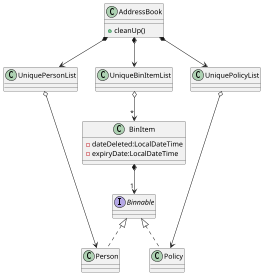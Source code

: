 @startuml

scale 0.5
interface Binnable

class AddressBook
class BinItem
class UniqueBinItemList
class Person
class Policy

AddressBook *--> UniquePersonList
AddressBook *--> UniquePolicyList
AddressBook *--> UniqueBinItemList

UniqueBinItemList o--> "*" BinItem

BinItem *--> "1" Binnable

Binnable <|.. Person
Binnable <|.. Policy

UniquePersonList o----> Person
UniquePolicyList o----> Policy

class AddressBook {
+cleanUp()
}

class BinItem {
-dateDeleted:LocalDateTime
-expiryDate:LocalDateTime
}

@enduml
